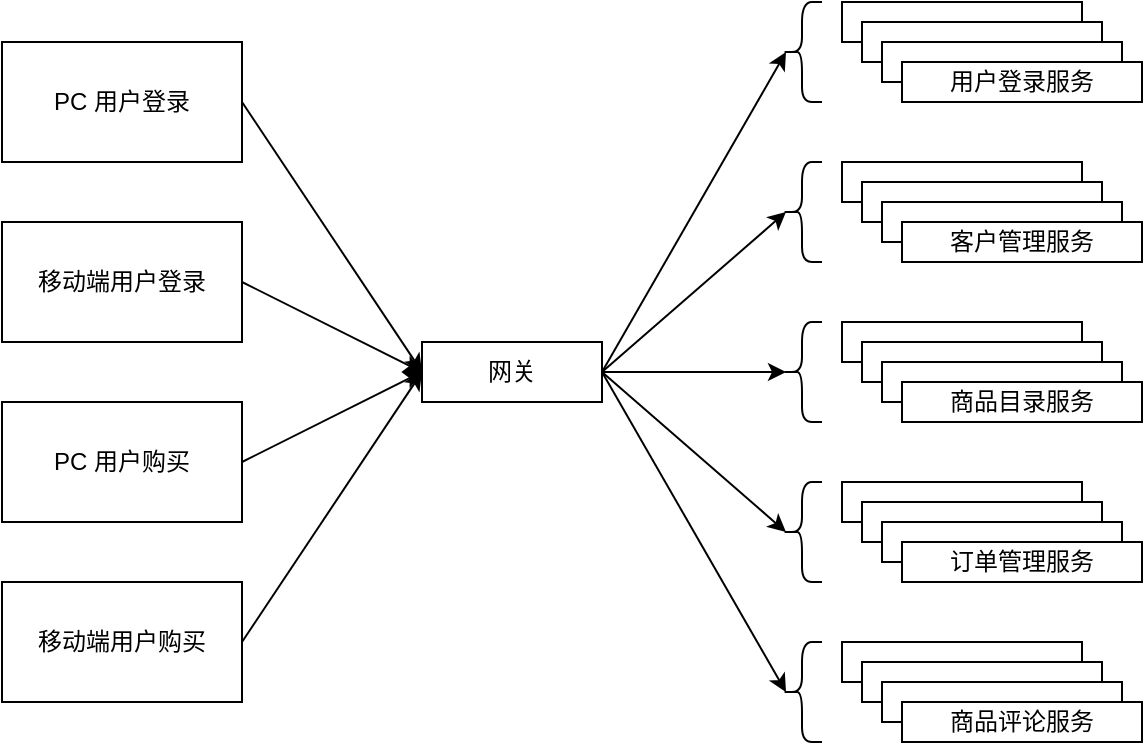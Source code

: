 <mxfile version="14.1.1" type="github">
  <diagram id="c2sSyM8TGKT5A8tKmXnW" name="第 1 页">
    <mxGraphModel dx="981" dy="506" grid="1" gridSize="10" guides="1" tooltips="1" connect="1" arrows="1" fold="1" page="1" pageScale="1" pageWidth="827" pageHeight="1169" math="0" shadow="0">
      <root>
        <mxCell id="0" />
        <mxCell id="1" parent="0" />
        <mxCell id="J_vj0-RCMokRTcGPFJNg-42" style="edgeStyle=none;rounded=0;orthogonalLoop=1;jettySize=auto;html=1;exitX=1;exitY=0.5;exitDx=0;exitDy=0;entryX=0;entryY=0.5;entryDx=0;entryDy=0;" edge="1" parent="1" source="J_vj0-RCMokRTcGPFJNg-1" target="J_vj0-RCMokRTcGPFJNg-41">
          <mxGeometry relative="1" as="geometry" />
        </mxCell>
        <mxCell id="J_vj0-RCMokRTcGPFJNg-1" value="PC 用户登录" style="rounded=0;whiteSpace=wrap;html=1;" vertex="1" parent="1">
          <mxGeometry x="60" y="130" width="120" height="60" as="geometry" />
        </mxCell>
        <mxCell id="J_vj0-RCMokRTcGPFJNg-43" style="edgeStyle=none;rounded=0;orthogonalLoop=1;jettySize=auto;html=1;exitX=1;exitY=0.5;exitDx=0;exitDy=0;entryX=0;entryY=0.5;entryDx=0;entryDy=0;" edge="1" parent="1" source="J_vj0-RCMokRTcGPFJNg-2" target="J_vj0-RCMokRTcGPFJNg-41">
          <mxGeometry relative="1" as="geometry" />
        </mxCell>
        <mxCell id="J_vj0-RCMokRTcGPFJNg-2" value="移动端用户登录" style="rounded=0;whiteSpace=wrap;html=1;" vertex="1" parent="1">
          <mxGeometry x="60" y="220" width="120" height="60" as="geometry" />
        </mxCell>
        <mxCell id="J_vj0-RCMokRTcGPFJNg-44" style="edgeStyle=none;rounded=0;orthogonalLoop=1;jettySize=auto;html=1;exitX=1;exitY=0.5;exitDx=0;exitDy=0;entryX=0;entryY=0.5;entryDx=0;entryDy=0;" edge="1" parent="1" source="J_vj0-RCMokRTcGPFJNg-3" target="J_vj0-RCMokRTcGPFJNg-41">
          <mxGeometry relative="1" as="geometry" />
        </mxCell>
        <mxCell id="J_vj0-RCMokRTcGPFJNg-3" value="PC 用户购买" style="rounded=0;whiteSpace=wrap;html=1;" vertex="1" parent="1">
          <mxGeometry x="60" y="310" width="120" height="60" as="geometry" />
        </mxCell>
        <mxCell id="J_vj0-RCMokRTcGPFJNg-45" style="edgeStyle=none;rounded=0;orthogonalLoop=1;jettySize=auto;html=1;exitX=1;exitY=0.5;exitDx=0;exitDy=0;entryX=0;entryY=0.5;entryDx=0;entryDy=0;" edge="1" parent="1" source="J_vj0-RCMokRTcGPFJNg-4" target="J_vj0-RCMokRTcGPFJNg-41">
          <mxGeometry relative="1" as="geometry" />
        </mxCell>
        <mxCell id="J_vj0-RCMokRTcGPFJNg-4" value="移动端用户购买" style="rounded=0;whiteSpace=wrap;html=1;" vertex="1" parent="1">
          <mxGeometry x="60" y="400" width="120" height="60" as="geometry" />
        </mxCell>
        <mxCell id="J_vj0-RCMokRTcGPFJNg-5" value="" style="rounded=0;whiteSpace=wrap;html=1;" vertex="1" parent="1">
          <mxGeometry x="480" y="110" width="120" height="20" as="geometry" />
        </mxCell>
        <mxCell id="J_vj0-RCMokRTcGPFJNg-6" value="" style="rounded=0;whiteSpace=wrap;html=1;" vertex="1" parent="1">
          <mxGeometry x="480" y="270" width="120" height="20" as="geometry" />
        </mxCell>
        <mxCell id="J_vj0-RCMokRTcGPFJNg-7" value="" style="rounded=0;whiteSpace=wrap;html=1;" vertex="1" parent="1">
          <mxGeometry x="480" y="190" width="120" height="20" as="geometry" />
        </mxCell>
        <mxCell id="J_vj0-RCMokRTcGPFJNg-8" value="" style="rounded=0;whiteSpace=wrap;html=1;" vertex="1" parent="1">
          <mxGeometry x="480" y="350" width="120" height="20" as="geometry" />
        </mxCell>
        <mxCell id="J_vj0-RCMokRTcGPFJNg-9" value="" style="rounded=0;whiteSpace=wrap;html=1;" vertex="1" parent="1">
          <mxGeometry x="480" y="430" width="120" height="20" as="geometry" />
        </mxCell>
        <mxCell id="J_vj0-RCMokRTcGPFJNg-26" value="" style="rounded=0;whiteSpace=wrap;html=1;" vertex="1" parent="1">
          <mxGeometry x="490" y="120" width="120" height="20" as="geometry" />
        </mxCell>
        <mxCell id="J_vj0-RCMokRTcGPFJNg-27" value="" style="rounded=0;whiteSpace=wrap;html=1;" vertex="1" parent="1">
          <mxGeometry x="500" y="130" width="120" height="20" as="geometry" />
        </mxCell>
        <mxCell id="J_vj0-RCMokRTcGPFJNg-28" value="用户登录服务" style="rounded=0;whiteSpace=wrap;html=1;" vertex="1" parent="1">
          <mxGeometry x="510" y="140" width="120" height="20" as="geometry" />
        </mxCell>
        <mxCell id="J_vj0-RCMokRTcGPFJNg-29" value="" style="rounded=0;whiteSpace=wrap;html=1;" vertex="1" parent="1">
          <mxGeometry x="490" y="200" width="120" height="20" as="geometry" />
        </mxCell>
        <mxCell id="J_vj0-RCMokRTcGPFJNg-30" value="" style="rounded=0;whiteSpace=wrap;html=1;" vertex="1" parent="1">
          <mxGeometry x="500" y="210" width="120" height="20" as="geometry" />
        </mxCell>
        <mxCell id="J_vj0-RCMokRTcGPFJNg-31" value="客户管理服务" style="rounded=0;whiteSpace=wrap;html=1;" vertex="1" parent="1">
          <mxGeometry x="510" y="220" width="120" height="20" as="geometry" />
        </mxCell>
        <mxCell id="J_vj0-RCMokRTcGPFJNg-32" value="" style="rounded=0;whiteSpace=wrap;html=1;" vertex="1" parent="1">
          <mxGeometry x="490" y="280" width="120" height="20" as="geometry" />
        </mxCell>
        <mxCell id="J_vj0-RCMokRTcGPFJNg-33" value="" style="rounded=0;whiteSpace=wrap;html=1;" vertex="1" parent="1">
          <mxGeometry x="500" y="290" width="120" height="20" as="geometry" />
        </mxCell>
        <mxCell id="J_vj0-RCMokRTcGPFJNg-34" value="商品目录服务" style="rounded=0;whiteSpace=wrap;html=1;" vertex="1" parent="1">
          <mxGeometry x="510" y="300" width="120" height="20" as="geometry" />
        </mxCell>
        <mxCell id="J_vj0-RCMokRTcGPFJNg-35" value="" style="rounded=0;whiteSpace=wrap;html=1;" vertex="1" parent="1">
          <mxGeometry x="490" y="360" width="120" height="20" as="geometry" />
        </mxCell>
        <mxCell id="J_vj0-RCMokRTcGPFJNg-36" value="" style="rounded=0;whiteSpace=wrap;html=1;" vertex="1" parent="1">
          <mxGeometry x="500" y="370" width="120" height="20" as="geometry" />
        </mxCell>
        <mxCell id="J_vj0-RCMokRTcGPFJNg-37" value="订单管理服务" style="rounded=0;whiteSpace=wrap;html=1;" vertex="1" parent="1">
          <mxGeometry x="510" y="380" width="120" height="20" as="geometry" />
        </mxCell>
        <mxCell id="J_vj0-RCMokRTcGPFJNg-38" value="" style="rounded=0;whiteSpace=wrap;html=1;" vertex="1" parent="1">
          <mxGeometry x="490" y="440" width="120" height="20" as="geometry" />
        </mxCell>
        <mxCell id="J_vj0-RCMokRTcGPFJNg-39" value="" style="rounded=0;whiteSpace=wrap;html=1;" vertex="1" parent="1">
          <mxGeometry x="500" y="450" width="120" height="20" as="geometry" />
        </mxCell>
        <mxCell id="J_vj0-RCMokRTcGPFJNg-40" value="商品评论服务" style="rounded=0;whiteSpace=wrap;html=1;" vertex="1" parent="1">
          <mxGeometry x="510" y="460" width="120" height="20" as="geometry" />
        </mxCell>
        <mxCell id="J_vj0-RCMokRTcGPFJNg-52" style="edgeStyle=none;rounded=0;orthogonalLoop=1;jettySize=auto;html=1;exitX=1;exitY=0.5;exitDx=0;exitDy=0;entryX=0.1;entryY=0.5;entryDx=0;entryDy=0;entryPerimeter=0;" edge="1" parent="1" source="J_vj0-RCMokRTcGPFJNg-41" target="J_vj0-RCMokRTcGPFJNg-47">
          <mxGeometry relative="1" as="geometry" />
        </mxCell>
        <mxCell id="J_vj0-RCMokRTcGPFJNg-53" style="edgeStyle=none;rounded=0;orthogonalLoop=1;jettySize=auto;html=1;exitX=1;exitY=0.5;exitDx=0;exitDy=0;entryX=0.1;entryY=0.5;entryDx=0;entryDy=0;entryPerimeter=0;" edge="1" parent="1" source="J_vj0-RCMokRTcGPFJNg-41" target="J_vj0-RCMokRTcGPFJNg-48">
          <mxGeometry relative="1" as="geometry" />
        </mxCell>
        <mxCell id="J_vj0-RCMokRTcGPFJNg-54" style="edgeStyle=none;rounded=0;orthogonalLoop=1;jettySize=auto;html=1;exitX=1;exitY=0.5;exitDx=0;exitDy=0;entryX=0.1;entryY=0.5;entryDx=0;entryDy=0;entryPerimeter=0;" edge="1" parent="1" source="J_vj0-RCMokRTcGPFJNg-41" target="J_vj0-RCMokRTcGPFJNg-49">
          <mxGeometry relative="1" as="geometry" />
        </mxCell>
        <mxCell id="J_vj0-RCMokRTcGPFJNg-55" style="edgeStyle=none;rounded=0;orthogonalLoop=1;jettySize=auto;html=1;exitX=1;exitY=0.5;exitDx=0;exitDy=0;entryX=0.1;entryY=0.5;entryDx=0;entryDy=0;entryPerimeter=0;" edge="1" parent="1" source="J_vj0-RCMokRTcGPFJNg-41" target="J_vj0-RCMokRTcGPFJNg-50">
          <mxGeometry relative="1" as="geometry" />
        </mxCell>
        <mxCell id="J_vj0-RCMokRTcGPFJNg-56" style="edgeStyle=none;rounded=0;orthogonalLoop=1;jettySize=auto;html=1;exitX=1;exitY=0.5;exitDx=0;exitDy=0;entryX=0.1;entryY=0.5;entryDx=0;entryDy=0;entryPerimeter=0;" edge="1" parent="1" source="J_vj0-RCMokRTcGPFJNg-41" target="J_vj0-RCMokRTcGPFJNg-51">
          <mxGeometry relative="1" as="geometry" />
        </mxCell>
        <mxCell id="J_vj0-RCMokRTcGPFJNg-41" value="网关" style="rounded=0;whiteSpace=wrap;html=1;" vertex="1" parent="1">
          <mxGeometry x="270" y="280" width="90" height="30" as="geometry" />
        </mxCell>
        <mxCell id="J_vj0-RCMokRTcGPFJNg-47" value="" style="shape=curlyBracket;whiteSpace=wrap;html=1;rounded=1;" vertex="1" parent="1">
          <mxGeometry x="450" y="110" width="20" height="50" as="geometry" />
        </mxCell>
        <mxCell id="J_vj0-RCMokRTcGPFJNg-48" value="" style="shape=curlyBracket;whiteSpace=wrap;html=1;rounded=1;" vertex="1" parent="1">
          <mxGeometry x="450" y="190" width="20" height="50" as="geometry" />
        </mxCell>
        <mxCell id="J_vj0-RCMokRTcGPFJNg-49" value="" style="shape=curlyBracket;whiteSpace=wrap;html=1;rounded=1;size=0.5;" vertex="1" parent="1">
          <mxGeometry x="450" y="270" width="20" height="50" as="geometry" />
        </mxCell>
        <mxCell id="J_vj0-RCMokRTcGPFJNg-50" value="" style="shape=curlyBracket;whiteSpace=wrap;html=1;rounded=1;" vertex="1" parent="1">
          <mxGeometry x="450" y="350" width="20" height="50" as="geometry" />
        </mxCell>
        <mxCell id="J_vj0-RCMokRTcGPFJNg-51" value="" style="shape=curlyBracket;whiteSpace=wrap;html=1;rounded=1;" vertex="1" parent="1">
          <mxGeometry x="450" y="430" width="20" height="50" as="geometry" />
        </mxCell>
      </root>
    </mxGraphModel>
  </diagram>
</mxfile>
